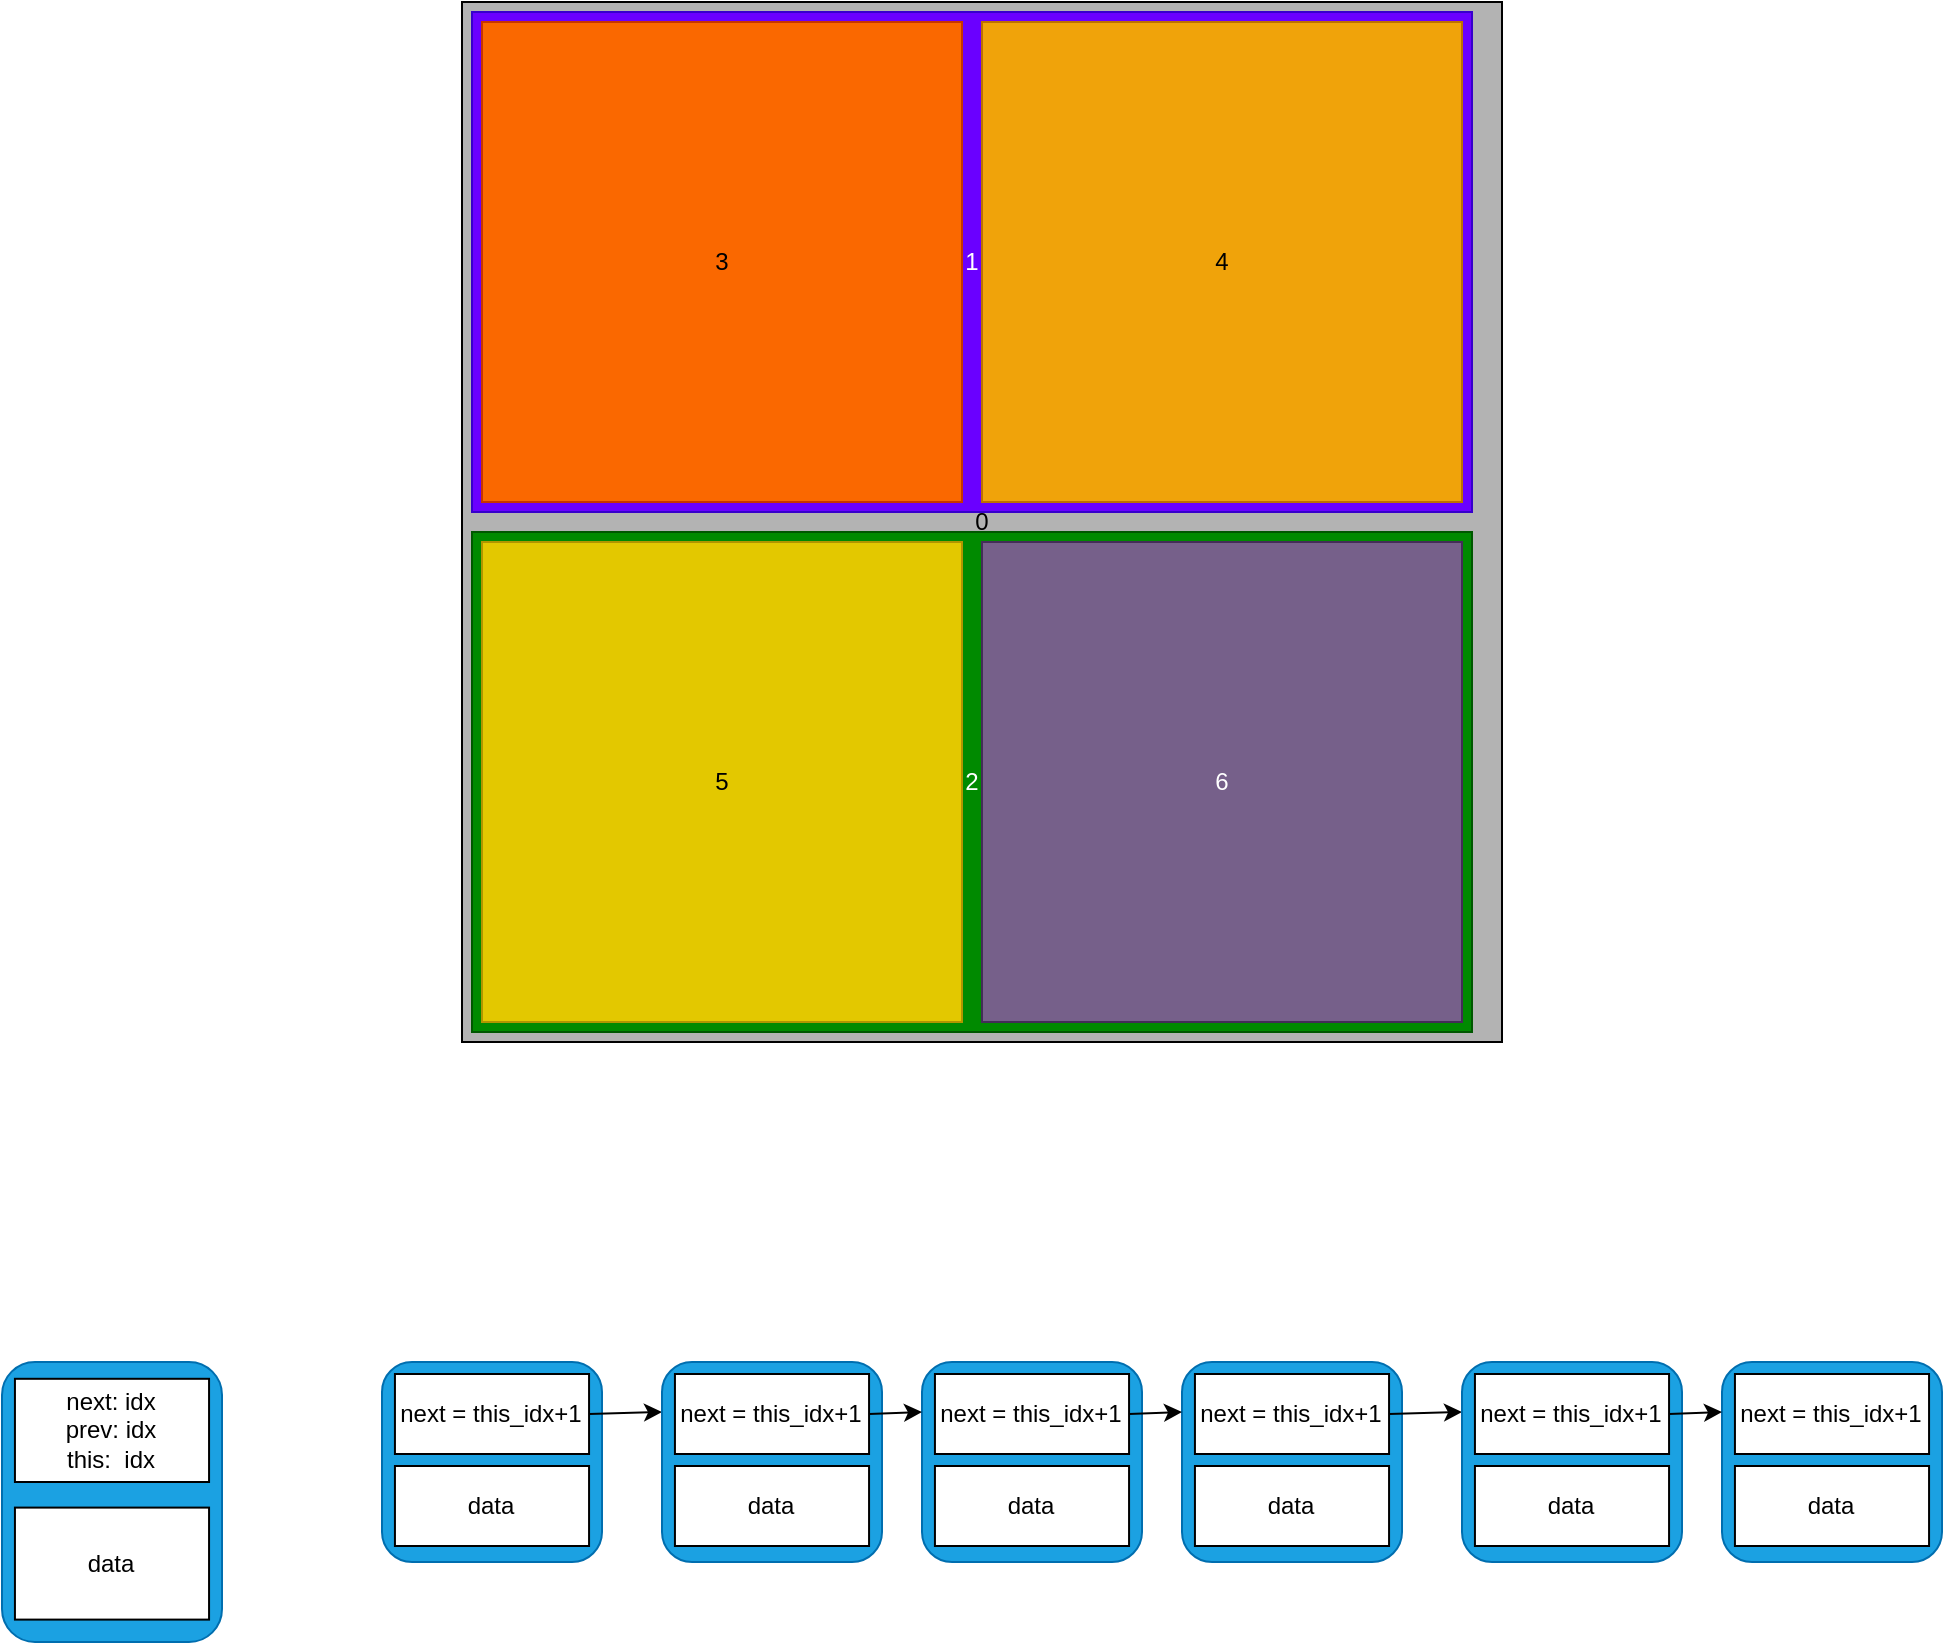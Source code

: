 <mxfile>
    <diagram id="J0ffqLFM4szs4zCCzg1E" name="Page-1">
        <mxGraphModel dx="1273" dy="317" grid="1" gridSize="10" guides="1" tooltips="1" connect="1" arrows="1" fold="1" page="1" pageScale="1" pageWidth="850" pageHeight="1100" math="0" shadow="0">
            <root>
                <mxCell id="0"/>
                <mxCell id="1" parent="0"/>
                <mxCell id="2" value="0" style="whiteSpace=wrap;html=1;aspect=fixed;fillColor=#B3B3B3;" parent="1" vertex="1">
                    <mxGeometry x="160" y="80" width="520" height="520" as="geometry"/>
                </mxCell>
                <mxCell id="4" value="1" style="rounded=0;whiteSpace=wrap;html=1;fillColor=#6a00ff;fontColor=#ffffff;strokeColor=#3700CC;" parent="1" vertex="1">
                    <mxGeometry x="165" y="85" width="500" height="250" as="geometry"/>
                </mxCell>
                <mxCell id="5" value="2" style="rounded=0;whiteSpace=wrap;html=1;fillColor=#008a00;fontColor=#ffffff;strokeColor=#005700;" parent="1" vertex="1">
                    <mxGeometry x="165" y="345" width="500" height="250" as="geometry"/>
                </mxCell>
                <mxCell id="6" value="5" style="rounded=0;whiteSpace=wrap;html=1;fillColor=#e3c800;fontColor=#000000;strokeColor=#B09500;" parent="1" vertex="1">
                    <mxGeometry x="170" y="350" width="240" height="240" as="geometry"/>
                </mxCell>
                <mxCell id="7" value="6" style="rounded=0;whiteSpace=wrap;html=1;fillColor=#76608a;fontColor=#ffffff;strokeColor=#432D57;" parent="1" vertex="1">
                    <mxGeometry x="420" y="350" width="240" height="240" as="geometry"/>
                </mxCell>
                <mxCell id="8" value="4" style="rounded=0;whiteSpace=wrap;html=1;fillColor=#f0a30a;fontColor=#000000;strokeColor=#BD7000;" parent="1" vertex="1">
                    <mxGeometry x="420" y="90" width="240" height="240" as="geometry"/>
                </mxCell>
                <mxCell id="9" value="3" style="rounded=0;whiteSpace=wrap;html=1;fillColor=#fa6800;fontColor=#000000;strokeColor=#C73500;" parent="1" vertex="1">
                    <mxGeometry x="170" y="90" width="240" height="240" as="geometry"/>
                </mxCell>
                <mxCell id="10" value="" style="rounded=1;whiteSpace=wrap;html=1;fillColor=#1ba1e2;fontColor=#ffffff;strokeColor=#006EAF;container=1;" vertex="1" parent="1">
                    <mxGeometry x="120" y="760" width="110" height="100" as="geometry"/>
                </mxCell>
                <mxCell id="12" value="next = this_idx+1" style="rounded=0;whiteSpace=wrap;html=1;" vertex="1" parent="10">
                    <mxGeometry x="6.471" y="6" width="97.059" height="40" as="geometry"/>
                </mxCell>
                <mxCell id="13" value="data" style="rounded=0;whiteSpace=wrap;html=1;" vertex="1" parent="10">
                    <mxGeometry x="6.471" y="52" width="97.059" height="40" as="geometry"/>
                </mxCell>
                <mxCell id="17" style="edgeStyle=none;html=1;exitX=1;exitY=0.5;exitDx=0;exitDy=0;entryX=0;entryY=0.25;entryDx=0;entryDy=0;" edge="1" parent="1" source="12" target="18">
                    <mxGeometry relative="1" as="geometry">
                        <mxPoint x="290" y="800" as="targetPoint"/>
                    </mxGeometry>
                </mxCell>
                <mxCell id="18" value="" style="rounded=1;whiteSpace=wrap;html=1;fillColor=#1ba1e2;fontColor=#ffffff;strokeColor=#006EAF;container=1;" vertex="1" parent="1">
                    <mxGeometry x="260" y="760" width="110" height="100" as="geometry"/>
                </mxCell>
                <mxCell id="19" value="next = this_idx+1" style="rounded=0;whiteSpace=wrap;html=1;" vertex="1" parent="18">
                    <mxGeometry x="6.471" y="6" width="97.059" height="40" as="geometry"/>
                </mxCell>
                <mxCell id="20" value="data" style="rounded=0;whiteSpace=wrap;html=1;" vertex="1" parent="18">
                    <mxGeometry x="6.471" y="52" width="97.059" height="40" as="geometry"/>
                </mxCell>
                <mxCell id="21" value="" style="rounded=1;whiteSpace=wrap;html=1;fillColor=#1ba1e2;fontColor=#ffffff;strokeColor=#006EAF;container=1;" vertex="1" parent="1">
                    <mxGeometry x="390" y="760" width="110" height="100" as="geometry"/>
                </mxCell>
                <mxCell id="22" value="next = this_idx+1" style="rounded=0;whiteSpace=wrap;html=1;" vertex="1" parent="21">
                    <mxGeometry x="6.471" y="6" width="97.059" height="40" as="geometry"/>
                </mxCell>
                <mxCell id="23" value="data" style="rounded=0;whiteSpace=wrap;html=1;" vertex="1" parent="21">
                    <mxGeometry x="6.471" y="52" width="97.059" height="40" as="geometry"/>
                </mxCell>
                <mxCell id="26" style="edgeStyle=none;html=1;exitX=1;exitY=0.5;exitDx=0;exitDy=0;entryX=0;entryY=0.25;entryDx=0;entryDy=0;" edge="1" parent="1" source="19" target="21">
                    <mxGeometry relative="1" as="geometry"/>
                </mxCell>
                <mxCell id="27" value="" style="rounded=1;whiteSpace=wrap;html=1;fillColor=#1ba1e2;fontColor=#ffffff;strokeColor=#006EAF;container=1;" vertex="1" parent="1">
                    <mxGeometry x="520" y="760" width="110" height="100" as="geometry"/>
                </mxCell>
                <mxCell id="28" value="next = this_idx+1" style="rounded=0;whiteSpace=wrap;html=1;" vertex="1" parent="27">
                    <mxGeometry x="6.471" y="6" width="97.059" height="40" as="geometry"/>
                </mxCell>
                <mxCell id="29" value="data" style="rounded=0;whiteSpace=wrap;html=1;" vertex="1" parent="27">
                    <mxGeometry x="6.471" y="52" width="97.059" height="40" as="geometry"/>
                </mxCell>
                <mxCell id="30" style="edgeStyle=none;html=1;exitX=1;exitY=0.5;exitDx=0;exitDy=0;entryX=0;entryY=0.25;entryDx=0;entryDy=0;" edge="1" source="28" target="31" parent="1">
                    <mxGeometry relative="1" as="geometry">
                        <mxPoint x="690" y="800" as="targetPoint"/>
                    </mxGeometry>
                </mxCell>
                <mxCell id="31" value="" style="rounded=1;whiteSpace=wrap;html=1;fillColor=#1ba1e2;fontColor=#ffffff;strokeColor=#006EAF;container=1;" vertex="1" parent="1">
                    <mxGeometry x="660" y="760" width="110" height="100" as="geometry"/>
                </mxCell>
                <mxCell id="32" value="next = this_idx+1" style="rounded=0;whiteSpace=wrap;html=1;" vertex="1" parent="31">
                    <mxGeometry x="6.471" y="6" width="97.059" height="40" as="geometry"/>
                </mxCell>
                <mxCell id="33" value="data" style="rounded=0;whiteSpace=wrap;html=1;" vertex="1" parent="31">
                    <mxGeometry x="6.471" y="52" width="97.059" height="40" as="geometry"/>
                </mxCell>
                <mxCell id="34" value="" style="rounded=1;whiteSpace=wrap;html=1;fillColor=#1ba1e2;fontColor=#ffffff;strokeColor=#006EAF;container=1;" vertex="1" parent="1">
                    <mxGeometry x="790" y="760" width="110" height="100" as="geometry"/>
                </mxCell>
                <mxCell id="35" value="next = this_idx+1" style="rounded=0;whiteSpace=wrap;html=1;" vertex="1" parent="34">
                    <mxGeometry x="6.471" y="6" width="97.059" height="40" as="geometry"/>
                </mxCell>
                <mxCell id="36" value="data" style="rounded=0;whiteSpace=wrap;html=1;" vertex="1" parent="34">
                    <mxGeometry x="6.471" y="52" width="97.059" height="40" as="geometry"/>
                </mxCell>
                <mxCell id="37" style="edgeStyle=none;html=1;exitX=1;exitY=0.5;exitDx=0;exitDy=0;entryX=0;entryY=0.25;entryDx=0;entryDy=0;" edge="1" source="32" target="34" parent="1">
                    <mxGeometry relative="1" as="geometry"/>
                </mxCell>
                <mxCell id="38" style="edgeStyle=none;html=1;exitX=1;exitY=0.5;exitDx=0;exitDy=0;entryX=0;entryY=0.25;entryDx=0;entryDy=0;" edge="1" parent="1" source="22" target="27">
                    <mxGeometry relative="1" as="geometry"/>
                </mxCell>
                <mxCell id="39" value="" style="rounded=1;whiteSpace=wrap;html=1;fillColor=#1ba1e2;fontColor=#ffffff;strokeColor=#006EAF;container=1;" vertex="1" parent="1">
                    <mxGeometry x="-70" y="760" width="110" height="140" as="geometry"/>
                </mxCell>
                <mxCell id="40" value="next: idx&lt;br&gt;prev: idx&lt;br&gt;this:&amp;nbsp; idx&lt;br&gt;" style="rounded=0;whiteSpace=wrap;html=1;" vertex="1" parent="39">
                    <mxGeometry x="6.47" y="8.4" width="97.06" height="51.6" as="geometry"/>
                </mxCell>
                <mxCell id="41" value="data" style="rounded=0;whiteSpace=wrap;html=1;" vertex="1" parent="39">
                    <mxGeometry x="6.471" y="72.8" width="97.059" height="56" as="geometry"/>
                </mxCell>
            </root>
        </mxGraphModel>
    </diagram>
</mxfile>
